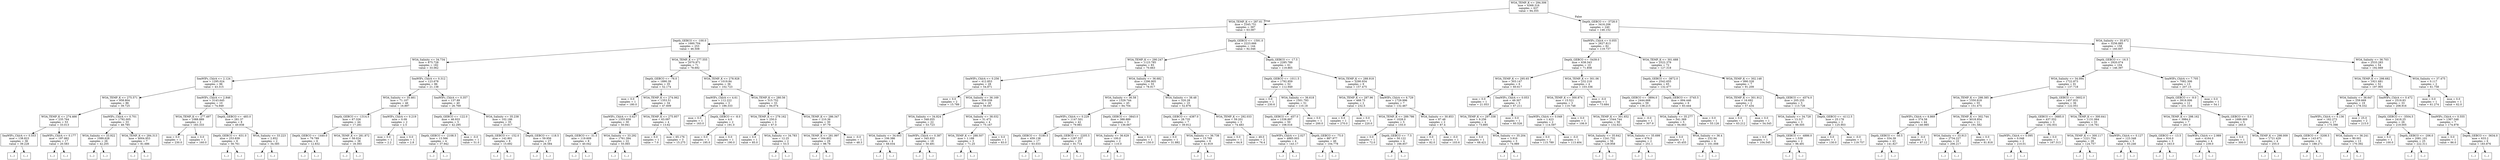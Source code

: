 digraph Tree {
node [shape=box] ;
0 [label="WOA_TEMP_K <= 294.306\nmse = 4368.316\nsamples = 637\nvalue = 94.355"] ;
1 [label="WOA_TEMP_K <= 287.61\nmse = 2345.751\nsamples = 397\nvalue = 63.087"] ;
0 -> 1 [labeldistance=2.5, labelangle=45, headlabel="True"] ;
2 [label="Depth_GEBCO <= -100.0\nmse = 1660.704\nsamples = 253\nvalue = 46.508"] ;
1 -> 2 ;
3 [label="WOA_Salinity <= 34.734\nmse = 875.728\nsamples = 182\nvalue = 33.062"] ;
2 -> 3 ;
4 [label="SeaWIFs_ChlrA <= 2.124\nmse = 1295.024\nsamples = 96\nvalue = 43.315"] ;
3 -> 4 ;
5 [label="WOA_TEMP_K <= 275.571\nmse = 958.804\nsamples = 86\nvalue = 39.725"] ;
4 -> 5 ;
6 [label="WOA_TEMP_K <= 274.466\nmse = 235.764\nsamples = 53\nvalue = 33.013"] ;
5 -> 6 ;
7 [label="SeaWIFs_ChlrA <= 0.553\nmse = 138.823\nsamples = 36\nvalue = 39.228"] ;
6 -> 7 ;
8 [label="(...)"] ;
7 -> 8 ;
61 [label="(...)"] ;
7 -> 61 ;
74 [label="SeaWIFs_ChlrA <= 0.177\nmse = 197.882\nsamples = 17\nvalue = 20.583"] ;
6 -> 74 ;
75 [label="(...)"] ;
74 -> 75 ;
78 [label="(...)"] ;
74 -> 78 ;
107 [label="SeaWIFs_ChlrA <= 0.701\nmse = 1792.005\nsamples = 33\nvalue = 48.785"] ;
5 -> 107 ;
108 [label="WOA_Salinity <= 33.922\nmse = 1089.628\nsamples = 26\nvalue = 42.205"] ;
107 -> 108 ;
109 [label="(...)"] ;
108 -> 109 ;
128 [label="(...)"] ;
108 -> 128 ;
159 [label="WOA_TEMP_K <= 284.313\nmse = 4004.953\nsamples = 7\nvalue = 81.686"] ;
107 -> 159 ;
160 [label="(...)"] ;
159 -> 160 ;
169 [label="(...)"] ;
159 -> 169 ;
170 [label="SeaWIFs_ChlrA <= 2.846\nmse = 3143.645\nsamples = 10\nvalue = 74.949"] ;
4 -> 170 ;
171 [label="WOA_TEMP_K <= 277.497\nmse = 1088.889\nsamples = 2\nvalue = 183.333"] ;
170 -> 171 ;
172 [label="mse = 0.0\nsamples = 1\nvalue = 230.0"] ;
171 -> 172 ;
173 [label="mse = 0.0\nsamples = 1\nvalue = 160.0"] ;
171 -> 173 ;
174 [label="Depth_GEBCO <= -483.0\nmse = 281.37\nsamples = 8\nvalue = 49.938"] ;
170 -> 174 ;
175 [label="Depth_GEBCO <= -631.0\nmse = 253.839\nsamples = 6\nvalue = 56.761"] ;
174 -> 175 ;
176 [label="(...)"] ;
175 -> 176 ;
181 [label="(...)"] ;
175 -> 181 ;
184 [label="WOA_Salinity <= 33.223\nmse = 2.852\nsamples = 2\nvalue = 34.585"] ;
174 -> 184 ;
185 [label="(...)"] ;
184 -> 185 ;
186 [label="(...)"] ;
184 -> 186 ;
187 [label="SeaWIFs_ChlrA <= 0.312\nmse = 123.678\nsamples = 86\nvalue = 21.138"] ;
3 -> 187 ;
188 [label="WOA_Salinity <= 35.461\nmse = 71.107\nsamples = 46\nvalue = 16.897"] ;
187 -> 188 ;
189 [label="Depth_GEBCO <= -1314.5\nmse = 67.326\nsamples = 44\nvalue = 17.281"] ;
188 -> 189 ;
190 [label="Depth_GEBCO <= -1440.0\nmse = 79.789\nsamples = 6\nvalue = 12.832"] ;
189 -> 190 ;
191 [label="(...)"] ;
190 -> 191 ;
196 [label="(...)"] ;
190 -> 196 ;
197 [label="WOA_TEMP_K <= 281.872\nmse = 58.024\nsamples = 38\nvalue = 18.393"] ;
189 -> 197 ;
198 [label="(...)"] ;
197 -> 198 ;
203 [label="(...)"] ;
197 -> 203 ;
226 [label="SeaWIFs_ChlrA <= 0.219\nmse = 0.09\nsamples = 2\nvalue = 2.5"] ;
188 -> 226 ;
227 [label="mse = 0.0\nsamples = 1\nvalue = 2.2"] ;
226 -> 227 ;
228 [label="mse = 0.0\nsamples = 1\nvalue = 2.8"] ;
226 -> 228 ;
229 [label="SeaWIFs_ChlrA <= 0.357\nmse = 137.89\nsamples = 40\nvalue = 26.769"] ;
187 -> 229 ;
230 [label="Depth_GEBCO <= -122.0\nmse = 46.933\nsamples = 5\nvalue = 42.295"] ;
229 -> 230 ;
231 [label="Depth_GEBCO <= -2108.5\nmse = 13.566\nsamples = 4\nvalue = 37.942"] ;
230 -> 231 ;
232 [label="(...)"] ;
231 -> 232 ;
235 [label="(...)"] ;
231 -> 235 ;
238 [label="mse = -0.0\nsamples = 1\nvalue = 51.0"] ;
230 -> 238 ;
239 [label="WOA_Salinity <= 35.238\nmse = 102.186\nsamples = 35\nvalue = 23.917"] ;
229 -> 239 ;
240 [label="Depth_GEBCO <= -152.0\nmse = 142.801\nsamples = 8\nvalue = 15.692"] ;
239 -> 240 ;
241 [label="(...)"] ;
240 -> 241 ;
244 [label="(...)"] ;
240 -> 244 ;
255 [label="Depth_GEBCO <= -118.5\nmse = 59.956\nsamples = 27\nvalue = 26.584"] ;
239 -> 255 ;
256 [label="(...)"] ;
255 -> 256 ;
277 [label="(...)"] ;
255 -> 277 ;
282 [label="WOA_TEMP_K <= 277.555\nmse = 2070.971\nsamples = 71\nvalue = 78.692"] ;
2 -> 282 ;
283 [label="Depth_GEBCO <= -76.0\nmse = 1890.39\nsamples = 35\nvalue = 52.174"] ;
282 -> 283 ;
284 [label="mse = 0.0\nsamples = 1\nvalue = 180.0"] ;
283 -> 284 ;
285 [label="WOA_TEMP_K <= 274.062\nmse = 1353.51\nsamples = 34\nvalue = 47.609"] ;
283 -> 285 ;
286 [label="SeaWIFs_ChlrA <= 0.627\nmse = 1355.659\nsamples = 30\nvalue = 50.941"] ;
285 -> 286 ;
287 [label="Depth_GEBCO <= -31.5\nmse = 119.609\nsamples = 8\nvalue = 40.042"] ;
286 -> 287 ;
288 [label="(...)"] ;
287 -> 288 ;
299 [label="(...)"] ;
287 -> 299 ;
302 [label="WOA_Salinity <= 33.292\nmse = 1761.394\nsamples = 22\nvalue = 55.065"] ;
286 -> 302 ;
303 [label="(...)"] ;
302 -> 303 ;
310 [label="(...)"] ;
302 -> 310 ;
311 [label="WOA_TEMP_K <= 275.957\nmse = 63.097\nsamples = 4\nvalue = 13.62"] ;
285 -> 311 ;
312 [label="mse = 0.0\nsamples = 1\nvalue = 7.0"] ;
311 -> 312 ;
313 [label="mse = 65.176\nsamples = 3\nvalue = 15.275"] ;
311 -> 313 ;
314 [label="WOA_TEMP_K <= 278.928\nmse = 1019.84\nsamples = 36\nvalue = 102.723"] ;
282 -> 314 ;
315 [label="SeaWIFs_ChlrA <= 4.61\nmse = 112.222\nsamples = 3\nvalue = 186.333"] ;
314 -> 315 ;
316 [label="mse = 0.0\nsamples = 1\nvalue = 163.0"] ;
315 -> 316 ;
317 [label="Depth_GEBCO <= -8.0\nmse = 4.0\nsamples = 2\nvalue = 191.0"] ;
315 -> 317 ;
318 [label="mse = 0.0\nsamples = 1\nvalue = 195.0"] ;
317 -> 318 ;
319 [label="mse = 0.0\nsamples = 1\nvalue = 190.0"] ;
317 -> 319 ;
320 [label="WOA_TEMP_K <= 280.56\nmse = 315.752\nsamples = 33\nvalue = 94.074"] ;
314 -> 320 ;
321 [label="WOA_TEMP_K <= 279.162\nmse = 250.0\nsamples = 3\nvalue = 67.0"] ;
320 -> 321 ;
322 [label="mse = 0.0\nsamples = 1\nvalue = 85.0"] ;
321 -> 322 ;
323 [label="WOA_Salinity <= 34.783\nmse = 12.25\nsamples = 2\nvalue = 53.5"] ;
321 -> 323 ;
324 [label="(...)"] ;
323 -> 324 ;
325 [label="(...)"] ;
323 -> 325 ;
326 [label="WOA_TEMP_K <= 286.347\nmse = 210.36\nsamples = 30\nvalue = 97.79"] ;
320 -> 326 ;
327 [label="WOA_TEMP_K <= 281.997\nmse = 164.602\nsamples = 29\nvalue = 98.78"] ;
326 -> 327 ;
328 [label="(...)"] ;
327 -> 328 ;
347 [label="(...)"] ;
327 -> 347 ;
364 [label="mse = -0.0\nsamples = 1\nvalue = 48.3"] ;
326 -> 364 ;
365 [label="Depth_GEBCO <= -1591.0\nmse = 2223.666\nsamples = 144\nvalue = 92.046"] ;
1 -> 365 ;
366 [label="WOA_TEMP_K <= 290.247\nmse = 1123.785\nsamples = 83\nvalue = 70.663"] ;
365 -> 366 ;
367 [label="SeaWIFs_ChlrA <= 0.256\nmse = 412.853\nsamples = 28\nvalue = 54.871"] ;
366 -> 367 ;
368 [label="mse = 0.0\nsamples = 2\nvalue = 15.789"] ;
367 -> 368 ;
369 [label="WOA_Salinity <= 36.169\nmse = 359.039\nsamples = 26\nvalue = 56.647"] ;
367 -> 369 ;
370 [label="WOA_Salinity <= 34.824\nmse = 348.055\nsamples = 22\nvalue = 53.723"] ;
369 -> 370 ;
371 [label="WOA_Salinity <= 34.603\nmse = 106.386\nsamples = 4\nvalue = 68.034"] ;
370 -> 371 ;
372 [label="(...)"] ;
371 -> 372 ;
375 [label="(...)"] ;
371 -> 375 ;
378 [label="SeaWIFs_ChlrA <= 0.387\nmse = 345.933\nsamples = 18\nvalue = 50.491"] ;
370 -> 378 ;
379 [label="(...)"] ;
378 -> 379 ;
398 [label="(...)"] ;
378 -> 398 ;
409 [label="WOA_Salinity <= 38.032\nmse = 31.472\nsamples = 4\nvalue = 75.167"] ;
369 -> 409 ;
410 [label="WOA_TEMP_K <= 288.507\nmse = 1.188\nsamples = 3\nvalue = 71.25"] ;
409 -> 410 ;
411 [label="(...)"] ;
410 -> 411 ;
412 [label="(...)"] ;
410 -> 412 ;
413 [label="mse = 0.0\nsamples = 1\nvalue = 83.0"] ;
409 -> 413 ;
414 [label="WOA_Salinity <= 36.682\nmse = 1296.905\nsamples = 55\nvalue = 78.917"] ;
366 -> 414 ;
415 [label="WOA_Salinity <= 36.58\nmse = 1329.744\nsamples = 45\nvalue = 84.704"] ;
414 -> 415 ;
416 [label="SeaWIFs_ChlrA <= 0.229\nmse = 1147.501\nsamples = 42\nvalue = 79.981"] ;
415 -> 416 ;
417 [label="Depth_GEBCO <= -5180.5\nmse = 459.138\nsamples = 17\nvalue = 63.033"] ;
416 -> 417 ;
418 [label="(...)"] ;
417 -> 418 ;
419 [label="(...)"] ;
417 -> 419 ;
450 [label="Depth_GEBCO <= -2205.5\nmse = 1287.537\nsamples = 25\nvalue = 91.714"] ;
416 -> 450 ;
451 [label="(...)"] ;
450 -> 451 ;
484 [label="(...)"] ;
450 -> 484 ;
489 [label="Depth_GEBCO <= -3843.0\nmse = 388.889\nsamples = 3\nvalue = 136.667"] ;
415 -> 489 ;
490 [label="WOA_Salinity <= 36.629\nmse = 100.0\nsamples = 2\nvalue = 110.0"] ;
489 -> 490 ;
491 [label="(...)"] ;
490 -> 491 ;
492 [label="(...)"] ;
490 -> 492 ;
493 [label="mse = 0.0\nsamples = 1\nvalue = 150.0"] ;
489 -> 493 ;
494 [label="WOA_Salinity <= 38.48\nmse = 320.28\nsamples = 10\nvalue = 52.876"] ;
414 -> 494 ;
495 [label="Depth_GEBCO <= -4387.0\nmse = 28.735\nsamples = 7\nvalue = 39.912"] ;
494 -> 495 ;
496 [label="mse = 0.0\nsamples = 1\nvalue = 31.882"] ;
495 -> 496 ;
497 [label="WOA_Salinity <= 36.738\nmse = 15.769\nsamples = 6\nvalue = 41.919"] ;
495 -> 497 ;
498 [label="(...)"] ;
497 -> 498 ;
499 [label="(...)"] ;
497 -> 499 ;
504 [label="WOA_TEMP_K <= 292.033\nmse = 59.201\nsamples = 3\nvalue = 74.483"] ;
494 -> 504 ;
505 [label="mse = 0.0\nsamples = 1\nvalue = 64.9"] ;
504 -> 505 ;
506 [label="mse = 49.0\nsamples = 2\nvalue = 76.4"] ;
504 -> 506 ;
507 [label="Depth_GEBCO <= -17.5\nmse = 2285.789\nsamples = 61\nvalue = 119.865"] ;
365 -> 507 ;
508 [label="Depth_GEBCO <= -1011.5\nmse = 1792.959\nsamples = 52\nvalue = 112.949"] ;
507 -> 508 ;
509 [label="mse = 0.0\nsamples = 1\nvalue = 230.6"] ;
508 -> 509 ;
510 [label="WOA_Salinity <= 36.618\nmse = 1501.793\nsamples = 51\nvalue = 110.18"] ;
508 -> 510 ;
511 [label="Depth_GEBCO <= -457.0\nmse = 1338.897\nsamples = 50\nvalue = 108.016"] ;
510 -> 511 ;
512 [label="SeaWIFs_ChlrA <= 2.027\nmse = 4885.003\nsamples = 4\nvalue = 143.17"] ;
511 -> 512 ;
513 [label="(...)"] ;
512 -> 513 ;
514 [label="(...)"] ;
512 -> 514 ;
517 [label="Depth_GEBCO <= -75.0\nmse = 887.977\nsamples = 46\nvalue = 104.778"] ;
511 -> 517 ;
518 [label="(...)"] ;
517 -> 518 ;
531 [label="(...)"] ;
517 -> 531 ;
590 [label="mse = 0.0\nsamples = 1\nvalue = 200.0"] ;
510 -> 590 ;
591 [label="WOA_TEMP_K <= 288.918\nmse = 3290.934\nsamples = 9\nvalue = 157.475"] ;
507 -> 591 ;
592 [label="WOA_TEMP_K <= 287.96\nmse = 468.75\nsamples = 2\nvalue = 232.5"] ;
591 -> 592 ;
593 [label="mse = 0.0\nsamples = 1\nvalue = 270.0"] ;
592 -> 593 ;
594 [label="mse = 0.0\nsamples = 1\nvalue = 220.0"] ;
592 -> 594 ;
595 [label="SeaWIFs_ChlrA <= 6.729\nmse = 1729.996\nsamples = 7\nvalue = 132.467"] ;
591 -> 595 ;
596 [label="WOA_TEMP_K <= 289.786\nmse = 1028.0\nsamples = 5\nvalue = 155.0"] ;
595 -> 596 ;
597 [label="mse = 0.0\nsamples = 1\nvalue = 72.0"] ;
596 -> 597 ;
598 [label="Depth_GEBCO <= -7.5\nmse = 50.122\nsamples = 4\nvalue = 166.857"] ;
596 -> 598 ;
599 [label="(...)"] ;
598 -> 599 ;
604 [label="(...)"] ;
598 -> 604 ;
605 [label="WOA_Salinity <= 30.853\nmse = 87.48\nsamples = 2\nvalue = 87.4"] ;
595 -> 605 ;
606 [label="mse = 0.0\nsamples = 1\nvalue = 82.0"] ;
605 -> 606 ;
607 [label="mse = -0.0\nsamples = 1\nvalue = 103.6"] ;
605 -> 607 ;
608 [label="Depth_GEBCO <= -3728.0\nmse = 3416.206\nsamples = 240\nvalue = 146.152"] ;
0 -> 608 [labeldistance=2.5, labelangle=-45, headlabel="False"] ;
609 [label="SeaWIFs_ChlrA <= 0.055\nmse = 2627.813\nsamples = 82\nvalue = 119.737"] ;
608 -> 609 ;
610 [label="Depth_GEBCO <= -5439.0\nmse = 638.343\nsamples = 10\nvalue = 71.858"] ;
609 -> 610 ;
611 [label="WOA_TEMP_K <= 295.65\nmse = 303.147\nsamples = 6\nvalue = 60.617"] ;
610 -> 611 ;
612 [label="mse = 0.0\nsamples = 1\nvalue = 21.053"] ;
611 -> 612 ;
613 [label="SeaWIFs_ChlrA <= 0.053\nmse = 49.307\nsamples = 5\nvalue = 67.211"] ;
611 -> 613 ;
614 [label="WOA_TEMP_K <= 297.338\nmse = 9.256\nsamples = 4\nvalue = 73.895"] ;
613 -> 614 ;
615 [label="mse = 0.0\nsamples = 1\nvalue = 68.421"] ;
614 -> 615 ;
616 [label="WOA_Salinity <= 35.204\nmse = 3.916\nsamples = 3\nvalue = 74.989"] ;
614 -> 616 ;
617 [label="(...)"] ;
616 -> 617 ;
618 [label="(...)"] ;
616 -> 618 ;
619 [label="mse = 0.0\nsamples = 1\nvalue = 60.526"] ;
613 -> 619 ;
620 [label="WOA_TEMP_K <= 301.06\nmse = 232.218\nsamples = 4\nvalue = 103.336"] ;
610 -> 620 ;
621 [label="WOA_TEMP_K <= 300.874\nmse = 15.521\nsamples = 3\nvalue = 110.748"] ;
620 -> 621 ;
622 [label="SeaWIFs_ChlrA <= 0.049\nmse = 1.423\nsamples = 2\nvalue = 114.597"] ;
621 -> 622 ;
623 [label="mse = 0.0\nsamples = 1\nvalue = 115.789"] ;
622 -> 623 ;
624 [label="mse = -0.0\nsamples = 1\nvalue = 113.404"] ;
622 -> 624 ;
625 [label="mse = 0.0\nsamples = 1\nvalue = 106.9"] ;
621 -> 625 ;
626 [label="mse = -0.0\nsamples = 1\nvalue = 73.684"] ;
620 -> 626 ;
627 [label="WOA_TEMP_K <= 301.688\nmse = 2522.379\nsamples = 72\nvalue = 127.318"] ;
609 -> 627 ;
628 [label="Depth_GEBCO <= -3872.0\nmse = 2542.655\nsamples = 65\nvalue = 132.477"] ;
627 -> 628 ;
629 [label="Depth_GEBCO <= -3894.0\nmse = 2444.668\nsamples = 59\nvalue = 138.215"] ;
628 -> 629 ;
630 [label="WOA_TEMP_K <= 301.652\nmse = 1544.744\nsamples = 58\nvalue = 132.621"] ;
629 -> 630 ;
631 [label="WOA_Salinity <= 35.642\nmse = 1241.732\nsamples = 56\nvalue = 129.958"] ;
630 -> 631 ;
632 [label="(...)"] ;
631 -> 632 ;
687 [label="(...)"] ;
631 -> 687 ;
738 [label="WOA_Salinity <= 35.699\nmse = 676.0\nsamples = 2\nvalue = 251.1"] ;
630 -> 738 ;
739 [label="(...)"] ;
738 -> 739 ;
740 [label="(...)"] ;
738 -> 740 ;
741 [label="mse = -0.0\nsamples = 1\nvalue = 307.9"] ;
629 -> 741 ;
742 [label="Depth_GEBCO <= -3745.5\nmse = 694.446\nsamples = 6\nvalue = 83.444"] ;
628 -> 742 ;
743 [label="WOA_Salinity <= 35.277\nmse = 541.369\nsamples = 5\nvalue = 94.063"] ;
742 -> 743 ;
744 [label="mse = 0.0\nsamples = 1\nvalue = 45.455"] ;
743 -> 744 ;
745 [label="WOA_Salinity <= 36.4\nmse = 232.94\nsamples = 4\nvalue = 101.008"] ;
743 -> 745 ;
746 [label="(...)"] ;
745 -> 746 ;
749 [label="(...)"] ;
745 -> 749 ;
752 [label="mse = 0.0\nsamples = 1\nvalue = 55.126"] ;
742 -> 752 ;
753 [label="WOA_TEMP_K <= 302.148\nmse = 890.328\nsamples = 7\nvalue = 91.209"] ;
627 -> 753 ;
754 [label="WOA_TEMP_K <= 301.912\nmse = 16.692\nsamples = 2\nvalue = 57.434"] ;
753 -> 754 ;
755 [label="mse = 0.0\nsamples = 1\nvalue = 63.212"] ;
754 -> 755 ;
756 [label="mse = 0.0\nsamples = 1\nvalue = 54.545"] ;
754 -> 756 ;
757 [label="Depth_GEBCO <= -4574.0\nmse = 205.255\nsamples = 5\nvalue = 113.726"] ;
753 -> 757 ;
758 [label="WOA_Salinity <= 34.728\nmse = 13.317\nsamples = 3\nvalue = 98.505"] ;
757 -> 758 ;
759 [label="mse = 0.0\nsamples = 1\nvalue = 104.545"] ;
758 -> 759 ;
760 [label="Depth_GEBCO <= -4886.0\nmse = 1.539\nsamples = 2\nvalue = 96.491"] ;
758 -> 760 ;
761 [label="(...)"] ;
760 -> 761 ;
762 [label="(...)"] ;
760 -> 762 ;
763 [label="Depth_GEBCO <= -4112.5\nmse = 25.178\nsamples = 2\nvalue = 125.903"] ;
757 -> 763 ;
764 [label="mse = 0.0\nsamples = 1\nvalue = 130.0"] ;
763 -> 764 ;
765 [label="mse = -0.0\nsamples = 1\nvalue = 119.757"] ;
763 -> 765 ;
766 [label="WOA_Salinity <= 35.672\nmse = 3256.885\nsamples = 158\nvalue = 160.607"] ;
608 -> 766 ;
767 [label="Depth_GEBCO <= -16.5\nmse = 2920.074\nsamples = 104\nvalue = 146.397"] ;
766 -> 767 ;
768 [label="WOA_Salinity <= 34.094\nmse = 1722.873\nsamples = 91\nvalue = 137.718"] ;
767 -> 768 ;
769 [label="WOA_TEMP_K <= 298.385\nmse = 1550.818\nsamples = 55\nvalue = 151.475"] ;
768 -> 769 ;
770 [label="SeaWIFs_ChlrA <= 6.869\nmse = 374.58\nsamples = 44\nvalue = 140.985"] ;
769 -> 770 ;
771 [label="Depth_GEBCO <= -50.5\nmse = 334.39\nsamples = 43\nvalue = 141.827"] ;
770 -> 771 ;
772 [label="(...)"] ;
771 -> 772 ;
823 [label="(...)"] ;
771 -> 823 ;
838 [label="mse = -0.0\nsamples = 1\nvalue = 87.12"] ;
770 -> 838 ;
839 [label="WOA_TEMP_K <= 302.744\nmse = 4018.954\nsamples = 11\nvalue = 191.582"] ;
769 -> 839 ;
840 [label="WOA_Salinity <= 33.913\nmse = 2734.227\nsamples = 10\nvalue = 206.217"] ;
839 -> 840 ;
841 [label="(...)"] ;
840 -> 841 ;
854 [label="(...)"] ;
840 -> 854 ;
857 [label="mse = 0.0\nsamples = 1\nvalue = 81.818"] ;
839 -> 857 ;
858 [label="Depth_GEBCO <= -3602.0\nmse = 1457.831\nsamples = 36\nvalue = 122.051"] ;
768 -> 858 ;
859 [label="Depth_GEBCO <= -3685.0\nmse = 437.552\nsamples = 3\nvalue = 192.931"] ;
858 -> 859 ;
860 [label="SeaWIFs_ChlrA <= 0.095\nmse = 0.048\nsamples = 2\nvalue = 210.01"] ;
859 -> 860 ;
861 [label="(...)"] ;
860 -> 861 ;
862 [label="(...)"] ;
860 -> 862 ;
863 [label="mse = 0.0\nsamples = 1\nvalue = 167.313"] ;
859 -> 863 ;
864 [label="WOA_TEMP_K <= 300.641\nmse = 1131.064\nsamples = 33\nvalue = 116.761"] ;
858 -> 864 ;
865 [label="WOA_TEMP_K <= 300.117\nmse = 1221.754\nsamples = 28\nvalue = 124.757"] ;
864 -> 865 ;
866 [label="(...)"] ;
865 -> 866 ;
905 [label="(...)"] ;
865 -> 905 ;
906 [label="SeaWIFs_ChlrA <= 0.127\nmse = 123.348\nsamples = 5\nvalue = 93.246"] ;
864 -> 906 ;
907 [label="(...)"] ;
906 -> 907 ;
912 [label="(...)"] ;
906 -> 912 ;
915 [label="SeaWIFs_ChlrA <= 7.705\nmse = 7082.306\nsamples = 13\nvalue = 207.15"] ;
767 -> 915 ;
916 [label="Depth_GEBCO <= -9.0\nmse = 3918.006\nsamples = 12\nvalue = 231.316"] ;
915 -> 916 ;
917 [label="WOA_TEMP_K <= 298.162\nmse = 3984.0\nsamples = 7\nvalue = 201.0"] ;
916 -> 917 ;
918 [label="Depth_GEBCO <= -13.5\nmse = 916.0\nsamples = 3\nvalue = 163.0"] ;
917 -> 918 ;
919 [label="(...)"] ;
918 -> 919 ;
920 [label="(...)"] ;
918 -> 920 ;
921 [label="SeaWIFs_ChlrA <= 2.989\nmse = 4164.0\nsamples = 4\nvalue = 239.0"] ;
917 -> 921 ;
922 [label="(...)"] ;
921 -> 922 ;
923 [label="(...)"] ;
921 -> 923 ;
924 [label="Depth_GEBCO <= -5.0\nmse = 1688.889\nsamples = 5\nvalue = 265.0"] ;
916 -> 924 ;
925 [label="mse = 0.0\nsamples = 1\nvalue = 300.0"] ;
924 -> 925 ;
926 [label="WOA_TEMP_K <= 298.009\nmse = 1721.429\nsamples = 4\nvalue = 255.0"] ;
924 -> 926 ;
927 [label="(...)"] ;
926 -> 927 ;
928 [label="(...)"] ;
926 -> 928 ;
929 [label="mse = 0.0\nsamples = 1\nvalue = 54.1"] ;
915 -> 929 ;
930 [label="WOA_Salinity <= 36.703\nmse = 2533.283\nsamples = 54\nvalue = 192.669"] ;
766 -> 930 ;
931 [label="WOA_TEMP_K <= 298.682\nmse = 1921.681\nsamples = 52\nvalue = 197.905"] ;
930 -> 931 ;
932 [label="WOA_Salinity <= 36.647\nmse = 259.669\nsamples = 19\nvalue = 178.332"] ;
931 -> 932 ;
933 [label="SeaWIFs_ChlrA <= 0.136\nmse = 162.273\nsamples = 17\nvalue = 175.398"] ;
932 -> 933 ;
934 [label="Depth_GEBCO <= -3208.5\nmse = 143.671\nsamples = 4\nvalue = 188.271"] ;
933 -> 934 ;
935 [label="(...)"] ;
934 -> 935 ;
938 [label="(...)"] ;
934 -> 938 ;
941 [label="WOA_Salinity <= 36.241\nmse = 80.001\nsamples = 13\nvalue = 170.392"] ;
933 -> 941 ;
942 [label="(...)"] ;
941 -> 942 ;
943 [label="(...)"] ;
941 -> 943 ;
958 [label="mse = 25.0\nsamples = 2\nvalue = 215.0"] ;
932 -> 958 ;
959 [label="SeaWIFs_ChlrA <= 0.472\nmse = 2519.83\nsamples = 33\nvalue = 208.916"] ;
931 -> 959 ;
960 [label="Depth_GEBCO <= -3504.5\nmse = 2418.25\nsamples = 26\nvalue = 219.005"] ;
959 -> 960 ;
961 [label="mse = 0.0\nsamples = 1\nvalue = 100.0"] ;
960 -> 961 ;
962 [label="Depth_GEBCO <= -206.0\nmse = 2081.101\nsamples = 25\nvalue = 222.311"] ;
960 -> 962 ;
963 [label="(...)"] ;
962 -> 963 ;
974 [label="(...)"] ;
962 -> 974 ;
985 [label="SeaWIFs_ChlrA <= 0.555\nmse = 1367.348\nsamples = 7\nvalue = 174.978"] ;
959 -> 985 ;
986 [label="mse = 0.0\nsamples = 1\nvalue = 86.0"] ;
985 -> 986 ;
987 [label="Depth_GEBCO <= -3634.0\nmse = 633.2\nsamples = 6\nvalue = 183.876"] ;
985 -> 987 ;
988 [label="(...)"] ;
987 -> 988 ;
989 [label="(...)"] ;
987 -> 989 ;
990 [label="WOA_Salinity <= 37.475\nmse = 0.117\nsamples = 2\nvalue = 61.758"] ;
930 -> 990 ;
991 [label="mse = 0.0\nsamples = 1\nvalue = 61.274"] ;
990 -> 991 ;
992 [label="mse = 0.0\nsamples = 1\nvalue = 62.0"] ;
990 -> 992 ;
}